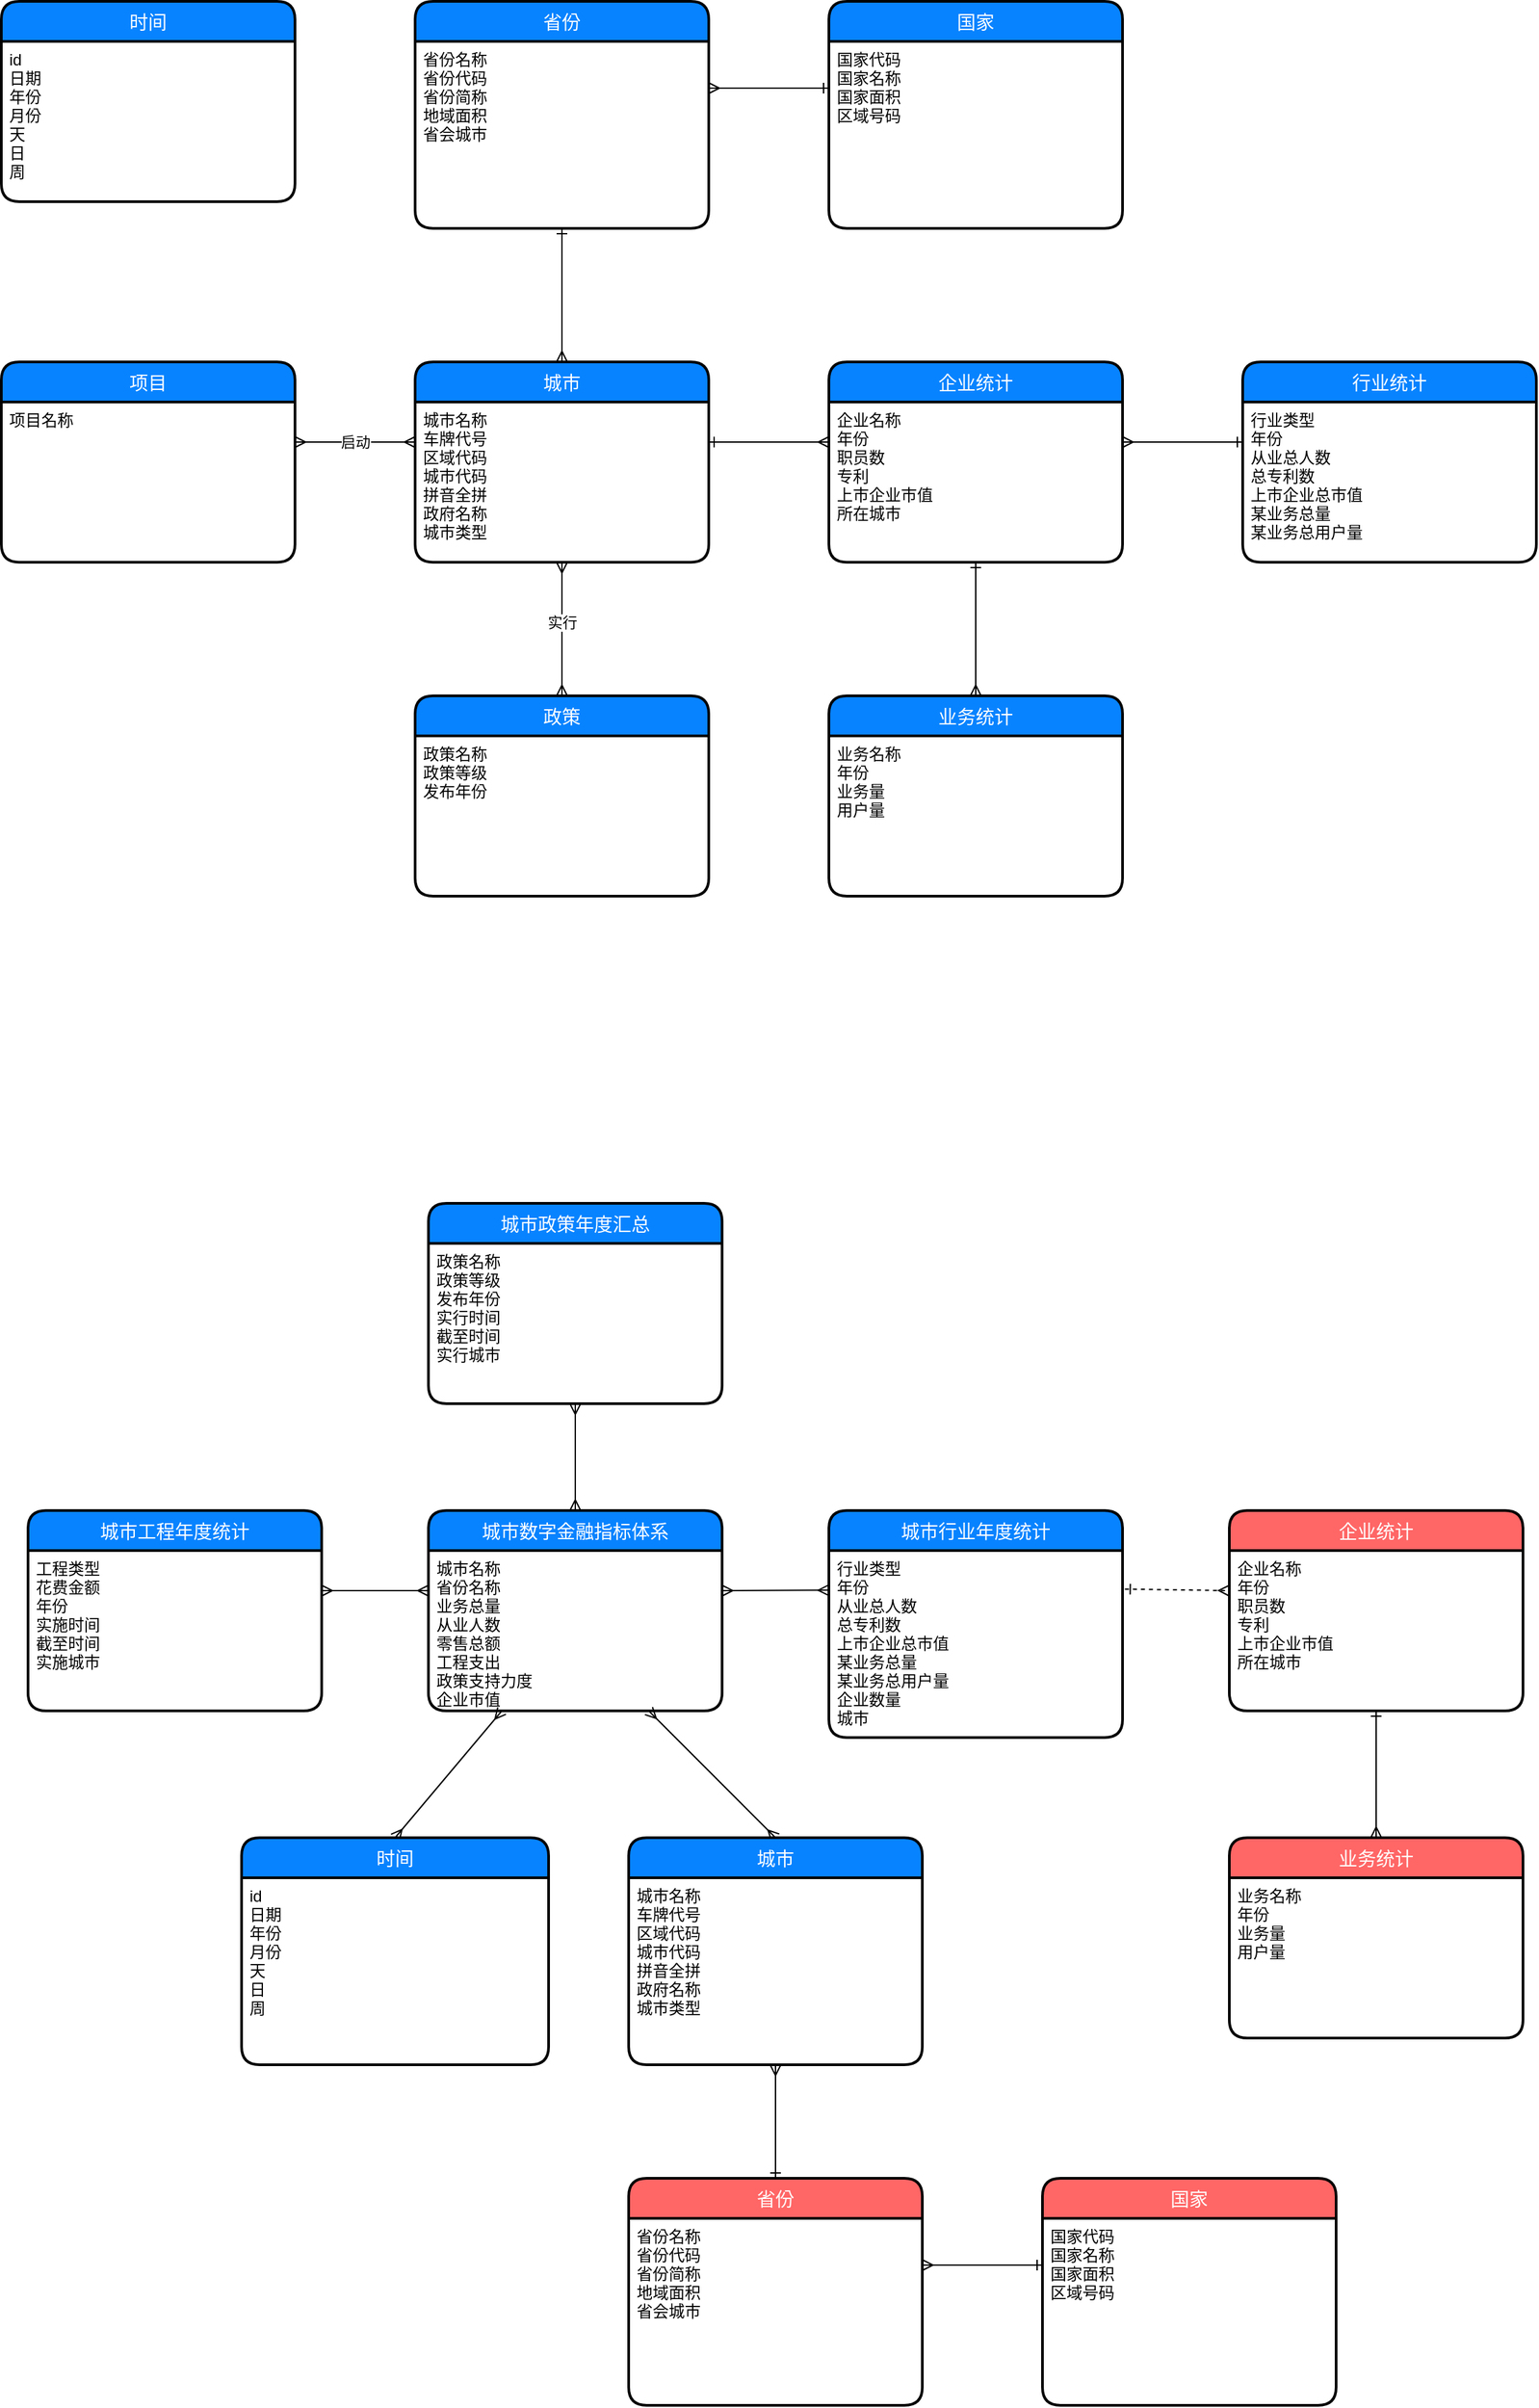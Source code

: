 <mxfile version="20.2.2" type="github">
  <diagram id="R2lEEEUBdFMjLlhIrx00" name="Page-1">
    <mxGraphModel dx="1831" dy="1648" grid="1" gridSize="10" guides="1" tooltips="1" connect="1" arrows="1" fold="1" page="1" pageScale="1" pageWidth="850" pageHeight="1100" math="0" shadow="0" extFonts="Permanent Marker^https://fonts.googleapis.com/css?family=Permanent+Marker">
      <root>
        <mxCell id="0" />
        <mxCell id="1" parent="0" />
        <mxCell id="92t1Hm8fsz9WDFqAWncr-5" value="城市" style="swimlane;childLayout=stackLayout;horizontal=1;startSize=30;horizontalStack=0;rounded=1;fontSize=14;fontStyle=0;strokeWidth=2;resizeParent=0;resizeLast=1;shadow=0;dashed=0;align=center;swimlaneFillColor=none;fillColor=#0883FF;fontColor=#FFFFFF;" vertex="1" parent="1">
          <mxGeometry x="30" y="-780" width="220" height="150" as="geometry" />
        </mxCell>
        <mxCell id="92t1Hm8fsz9WDFqAWncr-6" value="城市名称&#xa;车牌代号&#xa;区域代码&#xa;城市代码&#xa;拼音全拼&#xa;政府名称&#xa;城市类型" style="align=left;strokeColor=none;fillColor=none;spacingLeft=4;fontSize=12;verticalAlign=top;resizable=0;rotatable=0;part=1;" vertex="1" parent="92t1Hm8fsz9WDFqAWncr-5">
          <mxGeometry y="30" width="220" height="120" as="geometry" />
        </mxCell>
        <mxCell id="92t1Hm8fsz9WDFqAWncr-43" style="edgeStyle=none;rounded=0;orthogonalLoop=1;jettySize=auto;html=1;exitX=1;exitY=1;exitDx=0;exitDy=0;fontColor=#030303;startArrow=ERmany;startFill=0;endArrow=ERone;endFill=0;" edge="1" parent="92t1Hm8fsz9WDFqAWncr-5" source="92t1Hm8fsz9WDFqAWncr-6" target="92t1Hm8fsz9WDFqAWncr-6">
          <mxGeometry relative="1" as="geometry" />
        </mxCell>
        <mxCell id="92t1Hm8fsz9WDFqAWncr-8" value="省份" style="swimlane;childLayout=stackLayout;horizontal=1;startSize=30;horizontalStack=0;rounded=1;fontSize=14;fontStyle=0;strokeWidth=2;resizeParent=0;resizeLast=1;shadow=0;dashed=0;align=center;swimlaneFillColor=none;fillColor=#0883FF;fontColor=#FFFFFF;" vertex="1" parent="1">
          <mxGeometry x="30" y="-1050" width="220" height="170" as="geometry" />
        </mxCell>
        <mxCell id="92t1Hm8fsz9WDFqAWncr-9" value="省份名称&#xa;省份代码&#xa;省份简称&#xa;地域面积&#xa;省会城市" style="align=left;strokeColor=none;fillColor=none;spacingLeft=4;fontSize=12;verticalAlign=top;resizable=0;rotatable=0;part=1;" vertex="1" parent="92t1Hm8fsz9WDFqAWncr-8">
          <mxGeometry y="30" width="220" height="140" as="geometry" />
        </mxCell>
        <mxCell id="92t1Hm8fsz9WDFqAWncr-11" style="edgeStyle=orthogonalEdgeStyle;rounded=0;orthogonalLoop=1;jettySize=auto;html=1;exitX=0.5;exitY=0;exitDx=0;exitDy=0;entryX=0.5;entryY=1;entryDx=0;entryDy=0;fontColor=#FFFFFF;startArrow=ERmany;startFill=0;endArrow=ERone;endFill=0;" edge="1" parent="1" source="92t1Hm8fsz9WDFqAWncr-5" target="92t1Hm8fsz9WDFqAWncr-9">
          <mxGeometry relative="1" as="geometry" />
        </mxCell>
        <mxCell id="92t1Hm8fsz9WDFqAWncr-14" value="国家" style="swimlane;childLayout=stackLayout;horizontal=1;startSize=30;horizontalStack=0;rounded=1;fontSize=14;fontStyle=0;strokeWidth=2;resizeParent=0;resizeLast=1;shadow=0;dashed=0;align=center;swimlaneFillColor=none;fillColor=#0883FF;fontColor=#FFFFFF;" vertex="1" parent="1">
          <mxGeometry x="340" y="-1050" width="220" height="170" as="geometry" />
        </mxCell>
        <mxCell id="92t1Hm8fsz9WDFqAWncr-15" value="国家代码&#xa;国家名称&#xa;国家面积&#xa;区域号码" style="align=left;strokeColor=none;fillColor=none;spacingLeft=4;fontSize=12;verticalAlign=top;resizable=0;rotatable=0;part=1;" vertex="1" parent="92t1Hm8fsz9WDFqAWncr-14">
          <mxGeometry y="30" width="220" height="140" as="geometry" />
        </mxCell>
        <mxCell id="92t1Hm8fsz9WDFqAWncr-16" style="edgeStyle=orthogonalEdgeStyle;rounded=0;orthogonalLoop=1;jettySize=auto;html=1;exitX=1;exitY=0.25;exitDx=0;exitDy=0;entryX=0;entryY=0.25;entryDx=0;entryDy=0;fontColor=#FFFFFF;startArrow=ERmany;startFill=0;endArrow=ERone;endFill=0;" edge="1" parent="1" source="92t1Hm8fsz9WDFqAWncr-9" target="92t1Hm8fsz9WDFqAWncr-15">
          <mxGeometry relative="1" as="geometry">
            <mxPoint x="260" y="-695" as="sourcePoint" />
            <mxPoint x="440" y="-695" as="targetPoint" />
          </mxGeometry>
        </mxCell>
        <mxCell id="92t1Hm8fsz9WDFqAWncr-20" value="政策" style="swimlane;childLayout=stackLayout;horizontal=1;startSize=30;horizontalStack=0;rounded=1;fontSize=14;fontStyle=0;strokeWidth=2;resizeParent=0;resizeLast=1;shadow=0;dashed=0;align=center;fontColor=#FFFFFF;fillColor=#0883FF;" vertex="1" parent="1">
          <mxGeometry x="30" y="-530" width="220" height="150" as="geometry" />
        </mxCell>
        <mxCell id="92t1Hm8fsz9WDFqAWncr-22" value="政策名称&#xa;政策等级&#xa;发布年份" style="align=left;strokeColor=none;fillColor=none;spacingLeft=4;fontSize=12;verticalAlign=top;resizable=0;rotatable=0;part=1;fontColor=#030303;" vertex="1" parent="92t1Hm8fsz9WDFqAWncr-20">
          <mxGeometry y="30" width="220" height="120" as="geometry" />
        </mxCell>
        <mxCell id="92t1Hm8fsz9WDFqAWncr-27" value="行业统计" style="swimlane;childLayout=stackLayout;horizontal=1;startSize=30;horizontalStack=0;rounded=1;fontSize=14;fontStyle=0;strokeWidth=2;resizeParent=0;resizeLast=1;shadow=0;dashed=0;align=center;fontColor=#FFFFFF;fillColor=#0883FF;" vertex="1" parent="1">
          <mxGeometry x="650" y="-780" width="220" height="150" as="geometry" />
        </mxCell>
        <mxCell id="92t1Hm8fsz9WDFqAWncr-28" value="行业类型&#xa;年份&#xa;从业总人数&#xa;总专利数&#xa;上市企业总市值&#xa;某业务总量&#xa;某业务总用户量" style="align=left;strokeColor=none;fillColor=none;spacingLeft=4;fontSize=12;verticalAlign=top;resizable=0;rotatable=0;part=1;fontColor=#030303;" vertex="1" parent="92t1Hm8fsz9WDFqAWncr-27">
          <mxGeometry y="30" width="220" height="120" as="geometry" />
        </mxCell>
        <mxCell id="92t1Hm8fsz9WDFqAWncr-29" value="时间" style="swimlane;childLayout=stackLayout;horizontal=1;startSize=30;horizontalStack=0;rounded=1;fontSize=14;fontStyle=0;strokeWidth=2;resizeParent=0;resizeLast=1;shadow=0;dashed=0;align=center;fontColor=#FFFFFF;fillColor=#0883FF;" vertex="1" parent="1">
          <mxGeometry x="-280" y="-1050" width="220" height="150" as="geometry" />
        </mxCell>
        <mxCell id="92t1Hm8fsz9WDFqAWncr-30" value="id&#xa;日期&#xa;年份&#xa;月份&#xa;天&#xa;日&#xa;周&#xa;&#xa;" style="align=left;strokeColor=none;fillColor=none;spacingLeft=4;fontSize=12;verticalAlign=top;resizable=0;rotatable=0;part=1;fontColor=#030303;" vertex="1" parent="92t1Hm8fsz9WDFqAWncr-29">
          <mxGeometry y="30" width="220" height="120" as="geometry" />
        </mxCell>
        <mxCell id="92t1Hm8fsz9WDFqAWncr-35" value="业务统计" style="swimlane;childLayout=stackLayout;horizontal=1;startSize=30;horizontalStack=0;rounded=1;fontSize=14;fontStyle=0;strokeWidth=2;resizeParent=0;resizeLast=1;shadow=0;dashed=0;align=center;fontColor=#FFFFFF;fillColor=#0883FF;" vertex="1" parent="1">
          <mxGeometry x="340" y="-530" width="220" height="150" as="geometry" />
        </mxCell>
        <mxCell id="92t1Hm8fsz9WDFqAWncr-36" value="业务名称&#xa;年份&#xa;业务量&#xa;用户量" style="align=left;strokeColor=none;fillColor=none;spacingLeft=4;fontSize=12;verticalAlign=top;resizable=0;rotatable=0;part=1;fontColor=#030303;" vertex="1" parent="92t1Hm8fsz9WDFqAWncr-35">
          <mxGeometry y="30" width="220" height="120" as="geometry" />
        </mxCell>
        <mxCell id="92t1Hm8fsz9WDFqAWncr-37" value="企业统计" style="swimlane;childLayout=stackLayout;horizontal=1;startSize=30;horizontalStack=0;rounded=1;fontSize=14;fontStyle=0;strokeWidth=2;resizeParent=0;resizeLast=1;shadow=0;dashed=0;align=center;fontColor=#FFFFFF;fillColor=#0883FF;" vertex="1" parent="1">
          <mxGeometry x="340" y="-780" width="220" height="150" as="geometry" />
        </mxCell>
        <mxCell id="92t1Hm8fsz9WDFqAWncr-38" value="企业名称&#xa;年份&#xa;职员数&#xa;专利&#xa;上市企业市值&#xa;所在城市&#xa;" style="align=left;strokeColor=none;fillColor=none;spacingLeft=4;fontSize=12;verticalAlign=top;resizable=0;rotatable=0;part=1;fontColor=#030303;" vertex="1" parent="92t1Hm8fsz9WDFqAWncr-37">
          <mxGeometry y="30" width="220" height="120" as="geometry" />
        </mxCell>
        <mxCell id="92t1Hm8fsz9WDFqAWncr-40" style="edgeStyle=orthogonalEdgeStyle;rounded=0;orthogonalLoop=1;jettySize=auto;html=1;exitX=0.5;exitY=0;exitDx=0;exitDy=0;entryX=0.5;entryY=1;entryDx=0;entryDy=0;fontColor=#030303;startArrow=ERmany;startFill=0;endArrow=ERone;endFill=0;" edge="1" parent="1" source="92t1Hm8fsz9WDFqAWncr-35" target="92t1Hm8fsz9WDFqAWncr-38">
          <mxGeometry relative="1" as="geometry" />
        </mxCell>
        <mxCell id="92t1Hm8fsz9WDFqAWncr-41" style="edgeStyle=orthogonalEdgeStyle;rounded=0;orthogonalLoop=1;jettySize=auto;html=1;exitX=1;exitY=0.25;exitDx=0;exitDy=0;entryX=0;entryY=0.25;entryDx=0;entryDy=0;fontColor=#030303;startArrow=ERmany;startFill=0;endArrow=ERone;endFill=0;" edge="1" parent="1" source="92t1Hm8fsz9WDFqAWncr-38" target="92t1Hm8fsz9WDFqAWncr-28">
          <mxGeometry relative="1" as="geometry" />
        </mxCell>
        <mxCell id="92t1Hm8fsz9WDFqAWncr-47" style="rounded=0;orthogonalLoop=1;jettySize=auto;html=1;exitX=0;exitY=0.25;exitDx=0;exitDy=0;entryX=1;entryY=0.25;entryDx=0;entryDy=0;fontColor=#030303;startArrow=ERmany;startFill=0;endArrow=ERone;endFill=0;" edge="1" parent="1" source="92t1Hm8fsz9WDFqAWncr-38" target="92t1Hm8fsz9WDFqAWncr-6">
          <mxGeometry relative="1" as="geometry" />
        </mxCell>
        <mxCell id="92t1Hm8fsz9WDFqAWncr-48" value="" style="fontSize=12;html=1;endArrow=ERmany;startArrow=ERmany;rounded=0;fontColor=#030303;entryX=0.5;entryY=1;entryDx=0;entryDy=0;exitX=0.5;exitY=0;exitDx=0;exitDy=0;" edge="1" parent="1" source="92t1Hm8fsz9WDFqAWncr-20" target="92t1Hm8fsz9WDFqAWncr-6">
          <mxGeometry width="100" height="100" relative="1" as="geometry">
            <mxPoint x="370" y="-410" as="sourcePoint" />
            <mxPoint x="470" y="-510" as="targetPoint" />
          </mxGeometry>
        </mxCell>
        <mxCell id="92t1Hm8fsz9WDFqAWncr-49" value="实行" style="edgeLabel;html=1;align=center;verticalAlign=middle;resizable=0;points=[];fontColor=#030303;" vertex="1" connectable="0" parent="92t1Hm8fsz9WDFqAWncr-48">
          <mxGeometry x="0.093" relative="1" as="geometry">
            <mxPoint y="-1" as="offset" />
          </mxGeometry>
        </mxCell>
        <mxCell id="92t1Hm8fsz9WDFqAWncr-50" value="项目" style="swimlane;childLayout=stackLayout;horizontal=1;startSize=30;horizontalStack=0;rounded=1;fontSize=14;fontStyle=0;strokeWidth=2;resizeParent=0;resizeLast=1;shadow=0;dashed=0;align=center;fontColor=#FFFFFF;fillColor=#0883FF;" vertex="1" parent="1">
          <mxGeometry x="-280" y="-780" width="220" height="150" as="geometry" />
        </mxCell>
        <mxCell id="92t1Hm8fsz9WDFqAWncr-51" value="项目名称&#xa;" style="align=left;strokeColor=none;fillColor=none;spacingLeft=4;fontSize=12;verticalAlign=top;resizable=0;rotatable=0;part=1;fontColor=#030303;" vertex="1" parent="92t1Hm8fsz9WDFqAWncr-50">
          <mxGeometry y="30" width="220" height="120" as="geometry" />
        </mxCell>
        <mxCell id="92t1Hm8fsz9WDFqAWncr-52" value="" style="edgeStyle=entityRelationEdgeStyle;fontSize=12;html=1;endArrow=ERmany;startArrow=ERmany;rounded=0;fontColor=#030303;entryX=1;entryY=0.25;entryDx=0;entryDy=0;exitX=0;exitY=0.25;exitDx=0;exitDy=0;" edge="1" parent="1" source="92t1Hm8fsz9WDFqAWncr-6" target="92t1Hm8fsz9WDFqAWncr-51">
          <mxGeometry width="100" height="100" relative="1" as="geometry">
            <mxPoint x="330" y="-480" as="sourcePoint" />
            <mxPoint x="430" y="-580" as="targetPoint" />
          </mxGeometry>
        </mxCell>
        <mxCell id="92t1Hm8fsz9WDFqAWncr-53" value="启动" style="edgeLabel;html=1;align=center;verticalAlign=middle;resizable=0;points=[];fontColor=#030303;" vertex="1" connectable="0" parent="92t1Hm8fsz9WDFqAWncr-52">
          <mxGeometry relative="1" as="geometry">
            <mxPoint as="offset" />
          </mxGeometry>
        </mxCell>
        <mxCell id="92t1Hm8fsz9WDFqAWncr-55" value="城市数字金融指标体系" style="swimlane;childLayout=stackLayout;horizontal=1;startSize=30;horizontalStack=0;rounded=1;fontSize=14;fontStyle=0;strokeWidth=2;resizeParent=0;resizeLast=1;shadow=0;dashed=0;align=center;swimlaneFillColor=none;fillColor=#0883FF;fontColor=#FFFFFF;" vertex="1" parent="1">
          <mxGeometry x="40" y="80" width="220" height="150" as="geometry" />
        </mxCell>
        <mxCell id="92t1Hm8fsz9WDFqAWncr-56" value="城市名称&#xa;省份名称&#xa;业务总量&#xa;从业人数&#xa;零售总额&#xa;工程支出&#xa;政策支持力度&#xa;企业市值&#xa;&#xa;" style="align=left;strokeColor=none;fillColor=none;spacingLeft=4;fontSize=12;verticalAlign=top;resizable=0;rotatable=0;part=1;" vertex="1" parent="92t1Hm8fsz9WDFqAWncr-55">
          <mxGeometry y="30" width="220" height="120" as="geometry" />
        </mxCell>
        <mxCell id="92t1Hm8fsz9WDFqAWncr-57" style="edgeStyle=none;rounded=0;orthogonalLoop=1;jettySize=auto;html=1;exitX=1;exitY=1;exitDx=0;exitDy=0;fontColor=#030303;startArrow=ERmany;startFill=0;endArrow=ERone;endFill=0;" edge="1" parent="92t1Hm8fsz9WDFqAWncr-55" source="92t1Hm8fsz9WDFqAWncr-56" target="92t1Hm8fsz9WDFqAWncr-56">
          <mxGeometry relative="1" as="geometry" />
        </mxCell>
        <mxCell id="92t1Hm8fsz9WDFqAWncr-58" value="省份" style="swimlane;childLayout=stackLayout;horizontal=1;startSize=30;horizontalStack=0;rounded=1;fontSize=14;fontStyle=0;strokeWidth=2;resizeParent=0;resizeLast=1;shadow=0;dashed=0;align=center;swimlaneFillColor=none;fillColor=#FF6666;fontColor=#FFFFFF;" vertex="1" parent="1">
          <mxGeometry x="190" y="580" width="220" height="170" as="geometry" />
        </mxCell>
        <mxCell id="92t1Hm8fsz9WDFqAWncr-59" value="省份名称&#xa;省份代码&#xa;省份简称&#xa;地域面积&#xa;省会城市" style="align=left;strokeColor=none;fillColor=none;spacingLeft=4;fontSize=12;verticalAlign=top;resizable=0;rotatable=0;part=1;" vertex="1" parent="92t1Hm8fsz9WDFqAWncr-58">
          <mxGeometry y="30" width="220" height="140" as="geometry" />
        </mxCell>
        <mxCell id="92t1Hm8fsz9WDFqAWncr-61" value="国家" style="swimlane;childLayout=stackLayout;horizontal=1;startSize=30;horizontalStack=0;rounded=1;fontSize=14;fontStyle=0;strokeWidth=2;resizeParent=0;resizeLast=1;shadow=0;dashed=0;align=center;swimlaneFillColor=none;fillColor=#FF6666;fontColor=#FFFFFF;" vertex="1" parent="1">
          <mxGeometry x="500" y="580" width="220" height="170" as="geometry" />
        </mxCell>
        <mxCell id="92t1Hm8fsz9WDFqAWncr-62" value="国家代码&#xa;国家名称&#xa;国家面积&#xa;区域号码" style="align=left;strokeColor=none;fillColor=none;spacingLeft=4;fontSize=12;verticalAlign=top;resizable=0;rotatable=0;part=1;" vertex="1" parent="92t1Hm8fsz9WDFqAWncr-61">
          <mxGeometry y="30" width="220" height="140" as="geometry" />
        </mxCell>
        <mxCell id="92t1Hm8fsz9WDFqAWncr-63" style="edgeStyle=orthogonalEdgeStyle;rounded=0;orthogonalLoop=1;jettySize=auto;html=1;exitX=1;exitY=0.25;exitDx=0;exitDy=0;entryX=0;entryY=0.25;entryDx=0;entryDy=0;fontColor=#FFFFFF;startArrow=ERmany;startFill=0;endArrow=ERone;endFill=0;" edge="1" parent="1" source="92t1Hm8fsz9WDFqAWncr-59" target="92t1Hm8fsz9WDFqAWncr-62">
          <mxGeometry relative="1" as="geometry">
            <mxPoint x="420" y="935" as="sourcePoint" />
            <mxPoint x="600" y="935" as="targetPoint" />
          </mxGeometry>
        </mxCell>
        <mxCell id="92t1Hm8fsz9WDFqAWncr-64" value="城市政策年度汇总" style="swimlane;childLayout=stackLayout;horizontal=1;startSize=30;horizontalStack=0;rounded=1;fontSize=14;fontStyle=0;strokeWidth=2;resizeParent=0;resizeLast=1;shadow=0;dashed=0;align=center;fontColor=#FFFFFF;fillColor=#0883FF;" vertex="1" parent="1">
          <mxGeometry x="40" y="-150" width="220" height="150" as="geometry" />
        </mxCell>
        <mxCell id="92t1Hm8fsz9WDFqAWncr-65" value="政策名称&#xa;政策等级&#xa;发布年份&#xa;实行时间&#xa;截至时间&#xa;实行城市" style="align=left;strokeColor=none;fillColor=none;spacingLeft=4;fontSize=12;verticalAlign=top;resizable=0;rotatable=0;part=1;fontColor=#030303;" vertex="1" parent="92t1Hm8fsz9WDFqAWncr-64">
          <mxGeometry y="30" width="220" height="120" as="geometry" />
        </mxCell>
        <mxCell id="92t1Hm8fsz9WDFqAWncr-66" value="城市行业年度统计" style="swimlane;childLayout=stackLayout;horizontal=1;startSize=30;horizontalStack=0;rounded=1;fontSize=14;fontStyle=0;strokeWidth=2;resizeParent=0;resizeLast=1;shadow=0;dashed=0;align=center;fontColor=#FFFFFF;fillColor=#0883FF;" vertex="1" parent="1">
          <mxGeometry x="340" y="80" width="220" height="170" as="geometry" />
        </mxCell>
        <mxCell id="92t1Hm8fsz9WDFqAWncr-67" value="行业类型&#xa;年份&#xa;从业总人数&#xa;总专利数&#xa;上市企业总市值&#xa;某业务总量&#xa;某业务总用户量&#xa;企业数量&#xa;城市" style="align=left;strokeColor=none;fillColor=none;spacingLeft=4;fontSize=12;verticalAlign=top;resizable=0;rotatable=0;part=1;fontColor=#030303;" vertex="1" parent="92t1Hm8fsz9WDFqAWncr-66">
          <mxGeometry y="30" width="220" height="140" as="geometry" />
        </mxCell>
        <mxCell id="92t1Hm8fsz9WDFqAWncr-96" style="edgeStyle=none;rounded=0;orthogonalLoop=1;jettySize=auto;html=1;exitX=0.5;exitY=0;exitDx=0;exitDy=0;entryX=0.25;entryY=1;entryDx=0;entryDy=0;fontSize=14;fontColor=#030303;startArrow=ERmany;startFill=0;endArrow=ERmany;endFill=0;" edge="1" parent="1" source="92t1Hm8fsz9WDFqAWncr-68" target="92t1Hm8fsz9WDFqAWncr-56">
          <mxGeometry relative="1" as="geometry" />
        </mxCell>
        <mxCell id="92t1Hm8fsz9WDFqAWncr-68" value="时间" style="swimlane;childLayout=stackLayout;horizontal=1;startSize=30;horizontalStack=0;rounded=1;fontSize=14;fontStyle=0;strokeWidth=2;resizeParent=0;resizeLast=1;shadow=0;dashed=0;align=center;fontColor=#FFFFFF;fillColor=#0883FF;" vertex="1" parent="1">
          <mxGeometry x="-100" y="325" width="230" height="170" as="geometry" />
        </mxCell>
        <mxCell id="92t1Hm8fsz9WDFqAWncr-69" value="id&#xa;日期&#xa;年份&#xa;月份&#xa;天&#xa;日&#xa;周&#xa;&#xa;" style="align=left;strokeColor=none;fillColor=none;spacingLeft=4;fontSize=12;verticalAlign=top;resizable=0;rotatable=0;part=1;fontColor=#030303;" vertex="1" parent="92t1Hm8fsz9WDFqAWncr-68">
          <mxGeometry y="30" width="230" height="140" as="geometry" />
        </mxCell>
        <mxCell id="92t1Hm8fsz9WDFqAWncr-70" value="业务统计" style="swimlane;childLayout=stackLayout;horizontal=1;startSize=30;horizontalStack=0;rounded=1;fontSize=14;fontStyle=0;strokeWidth=2;resizeParent=0;resizeLast=1;shadow=0;dashed=0;align=center;fontColor=#FFFFFF;fillColor=#FF6666;" vertex="1" parent="1">
          <mxGeometry x="640" y="325" width="220" height="150" as="geometry" />
        </mxCell>
        <mxCell id="92t1Hm8fsz9WDFqAWncr-71" value="业务名称&#xa;年份&#xa;业务量&#xa;用户量" style="align=left;strokeColor=none;fillColor=none;spacingLeft=4;fontSize=12;verticalAlign=top;resizable=0;rotatable=0;part=1;fontColor=#030303;" vertex="1" parent="92t1Hm8fsz9WDFqAWncr-70">
          <mxGeometry y="30" width="220" height="120" as="geometry" />
        </mxCell>
        <mxCell id="92t1Hm8fsz9WDFqAWncr-72" value="企业统计" style="swimlane;childLayout=stackLayout;horizontal=1;startSize=30;horizontalStack=0;rounded=1;fontSize=14;fontStyle=0;strokeWidth=2;resizeParent=0;resizeLast=1;shadow=0;dashed=0;align=center;fontColor=#FFFFFF;fillColor=#FF6666;" vertex="1" parent="1">
          <mxGeometry x="640" y="80" width="220" height="150" as="geometry" />
        </mxCell>
        <mxCell id="92t1Hm8fsz9WDFqAWncr-73" value="企业名称&#xa;年份&#xa;职员数&#xa;专利&#xa;上市企业市值&#xa;所在城市&#xa;" style="align=left;strokeColor=none;fillColor=none;spacingLeft=4;fontSize=12;verticalAlign=top;resizable=0;rotatable=0;part=1;fontColor=#030303;" vertex="1" parent="92t1Hm8fsz9WDFqAWncr-72">
          <mxGeometry y="30" width="220" height="120" as="geometry" />
        </mxCell>
        <mxCell id="92t1Hm8fsz9WDFqAWncr-74" style="edgeStyle=orthogonalEdgeStyle;rounded=0;orthogonalLoop=1;jettySize=auto;html=1;exitX=0.5;exitY=0;exitDx=0;exitDy=0;entryX=0.5;entryY=1;entryDx=0;entryDy=0;fontColor=#030303;startArrow=ERmany;startFill=0;endArrow=ERone;endFill=0;" edge="1" parent="1" source="92t1Hm8fsz9WDFqAWncr-70" target="92t1Hm8fsz9WDFqAWncr-73">
          <mxGeometry relative="1" as="geometry" />
        </mxCell>
        <mxCell id="92t1Hm8fsz9WDFqAWncr-79" value="城市工程年度统计" style="swimlane;childLayout=stackLayout;horizontal=1;startSize=30;horizontalStack=0;rounded=1;fontSize=14;fontStyle=0;strokeWidth=2;resizeParent=0;resizeLast=1;shadow=0;dashed=0;align=center;fontColor=#FFFFFF;fillColor=#0883FF;" vertex="1" parent="1">
          <mxGeometry x="-260" y="80" width="220" height="150" as="geometry" />
        </mxCell>
        <mxCell id="92t1Hm8fsz9WDFqAWncr-80" value="工程类型&#xa;花费金额&#xa;年份&#xa;实施时间&#xa;截至时间&#xa;实施城市&#xa;&#xa;" style="align=left;strokeColor=none;fillColor=none;spacingLeft=4;fontSize=12;verticalAlign=top;resizable=0;rotatable=0;part=1;fontColor=#030303;" vertex="1" parent="92t1Hm8fsz9WDFqAWncr-79">
          <mxGeometry y="30" width="220" height="120" as="geometry" />
        </mxCell>
        <mxCell id="92t1Hm8fsz9WDFqAWncr-81" value="" style="fontSize=12;html=1;endArrow=ERmany;startArrow=ERmany;rounded=0;fontColor=#030303;entryX=1;entryY=0.25;entryDx=0;entryDy=0;exitX=0;exitY=0.25;exitDx=0;exitDy=0;" edge="1" parent="1" source="92t1Hm8fsz9WDFqAWncr-56" target="92t1Hm8fsz9WDFqAWncr-80">
          <mxGeometry width="100" height="100" relative="1" as="geometry">
            <mxPoint x="340" y="390" as="sourcePoint" />
            <mxPoint x="440" y="290" as="targetPoint" />
          </mxGeometry>
        </mxCell>
        <mxCell id="92t1Hm8fsz9WDFqAWncr-83" style="edgeStyle=none;rounded=0;orthogonalLoop=1;jettySize=auto;html=1;exitX=1;exitY=0.25;exitDx=0;exitDy=0;fontColor=#030303;startArrow=ERmany;startFill=0;endArrow=ERmany;endFill=0;entryX=0;entryY=0.212;entryDx=0;entryDy=0;entryPerimeter=0;" edge="1" parent="1" source="92t1Hm8fsz9WDFqAWncr-56" target="92t1Hm8fsz9WDFqAWncr-67">
          <mxGeometry relative="1" as="geometry">
            <mxPoint x="310" y="150" as="targetPoint" />
          </mxGeometry>
        </mxCell>
        <mxCell id="92t1Hm8fsz9WDFqAWncr-84" style="edgeStyle=none;rounded=0;orthogonalLoop=1;jettySize=auto;html=1;exitX=1.008;exitY=0.206;exitDx=0;exitDy=0;entryX=0;entryY=0.25;entryDx=0;entryDy=0;fontColor=#030303;startArrow=ERone;startFill=0;endArrow=ERmany;endFill=0;dashed=1;exitPerimeter=0;" edge="1" parent="1" source="92t1Hm8fsz9WDFqAWncr-67" target="92t1Hm8fsz9WDFqAWncr-73">
          <mxGeometry relative="1" as="geometry" />
        </mxCell>
        <mxCell id="92t1Hm8fsz9WDFqAWncr-97" style="edgeStyle=none;rounded=0;orthogonalLoop=1;jettySize=auto;html=1;exitX=0.5;exitY=0;exitDx=0;exitDy=0;entryX=0.75;entryY=1;entryDx=0;entryDy=0;fontSize=14;fontColor=#030303;startArrow=ERmany;startFill=0;endArrow=ERmany;endFill=0;" edge="1" parent="1" source="92t1Hm8fsz9WDFqAWncr-85" target="92t1Hm8fsz9WDFqAWncr-56">
          <mxGeometry relative="1" as="geometry" />
        </mxCell>
        <mxCell id="92t1Hm8fsz9WDFqAWncr-85" value="城市" style="swimlane;childLayout=stackLayout;horizontal=1;startSize=30;horizontalStack=0;rounded=1;fontSize=14;fontStyle=0;strokeWidth=2;resizeParent=0;resizeLast=1;shadow=0;dashed=0;align=center;swimlaneFillColor=none;fillColor=#0883FF;fontColor=#FFFFFF;" vertex="1" parent="1">
          <mxGeometry x="190" y="325" width="220" height="170" as="geometry" />
        </mxCell>
        <mxCell id="92t1Hm8fsz9WDFqAWncr-86" value="城市名称&#xa;车牌代号&#xa;区域代码&#xa;城市代码&#xa;拼音全拼&#xa;政府名称&#xa;城市类型" style="align=left;strokeColor=none;fillColor=none;spacingLeft=4;fontSize=12;verticalAlign=top;resizable=0;rotatable=0;part=1;" vertex="1" parent="92t1Hm8fsz9WDFqAWncr-85">
          <mxGeometry y="30" width="220" height="140" as="geometry" />
        </mxCell>
        <mxCell id="92t1Hm8fsz9WDFqAWncr-87" style="edgeStyle=none;rounded=0;orthogonalLoop=1;jettySize=auto;html=1;exitX=1;exitY=1;exitDx=0;exitDy=0;fontColor=#030303;startArrow=ERmany;startFill=0;endArrow=ERone;endFill=0;" edge="1" parent="92t1Hm8fsz9WDFqAWncr-85" source="92t1Hm8fsz9WDFqAWncr-86" target="92t1Hm8fsz9WDFqAWncr-86">
          <mxGeometry relative="1" as="geometry" />
        </mxCell>
        <mxCell id="92t1Hm8fsz9WDFqAWncr-88" style="rounded=0;orthogonalLoop=1;jettySize=auto;html=1;exitX=0.5;exitY=1;exitDx=0;exitDy=0;fontColor=#FFFFFF;startArrow=ERmany;startFill=0;endArrow=ERone;endFill=0;entryX=0.5;entryY=0;entryDx=0;entryDy=0;" edge="1" parent="1" source="92t1Hm8fsz9WDFqAWncr-86" target="92t1Hm8fsz9WDFqAWncr-58">
          <mxGeometry relative="1" as="geometry">
            <mxPoint x="610" y="605" as="sourcePoint" />
            <mxPoint x="460" y="325" as="targetPoint" />
          </mxGeometry>
        </mxCell>
        <mxCell id="92t1Hm8fsz9WDFqAWncr-77" value="" style="fontSize=12;html=1;endArrow=ERmany;startArrow=ERmany;rounded=0;fontColor=#030303;exitX=0.5;exitY=0;exitDx=0;exitDy=0;entryX=0.5;entryY=1;entryDx=0;entryDy=0;" edge="1" parent="1" source="92t1Hm8fsz9WDFqAWncr-55" target="92t1Hm8fsz9WDFqAWncr-65">
          <mxGeometry width="100" height="100" relative="1" as="geometry">
            <mxPoint x="380" y="460" as="sourcePoint" />
            <mxPoint x="150" y="-20" as="targetPoint" />
          </mxGeometry>
        </mxCell>
      </root>
    </mxGraphModel>
  </diagram>
</mxfile>
